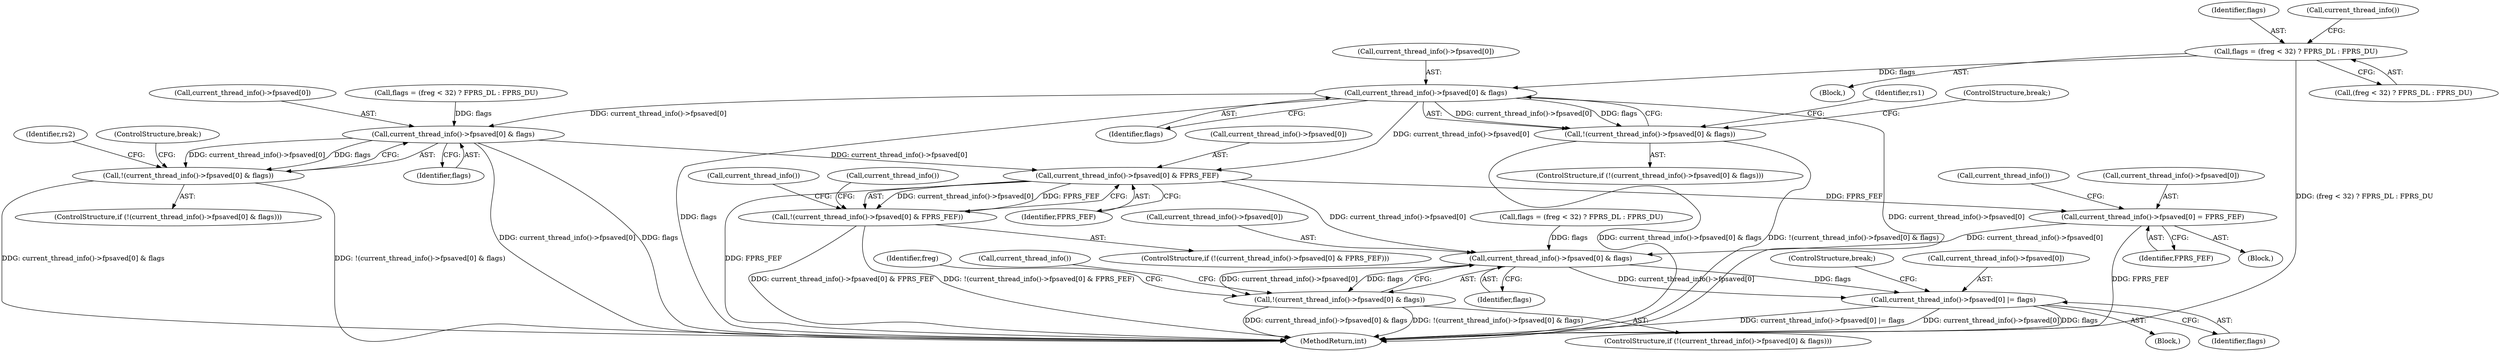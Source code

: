 digraph "0_linux_a8b0ca17b80e92faab46ee7179ba9e99ccb61233_42@API" {
"1001113" [label="(Call,current_thread_info()->fpsaved[0] & flags)"];
"1001103" [label="(Call,flags = (freg < 32) ? FPRS_DL : FPRS_DU)"];
"1001112" [label="(Call,!(current_thread_info()->fpsaved[0] & flags))"];
"1001208" [label="(Call,current_thread_info()->fpsaved[0] & flags)"];
"1001207" [label="(Call,!(current_thread_info()->fpsaved[0] & flags))"];
"1001307" [label="(Call,current_thread_info()->fpsaved[0] & FPRS_FEF)"];
"1001306" [label="(Call,!(current_thread_info()->fpsaved[0] & FPRS_FEF))"];
"1001315" [label="(Call,current_thread_info()->fpsaved[0] = FPRS_FEF)"];
"1001331" [label="(Call,current_thread_info()->fpsaved[0] & flags)"];
"1001330" [label="(Call,!(current_thread_info()->fpsaved[0] & flags))"];
"1001364" [label="(Call,current_thread_info()->fpsaved[0] |= flags)"];
"1001207" [label="(Call,!(current_thread_info()->fpsaved[0] & flags))"];
"1001316" [label="(Call,current_thread_info()->fpsaved[0])"];
"1001206" [label="(ControlStructure,if (!(current_thread_info()->fpsaved[0] & flags)))"];
"1001364" [label="(Call,current_thread_info()->fpsaved[0] |= flags)"];
"1001111" [label="(ControlStructure,if (!(current_thread_info()->fpsaved[0] & flags)))"];
"1001126" [label="(ControlStructure,break;)"];
"1001341" [label="(Identifier,freg)"];
"1001894" [label="(MethodReturn,int)"];
"1001214" [label="(Identifier,flags)"];
"1001318" [label="(Call,current_thread_info())"];
"1001330" [label="(Call,!(current_thread_info()->fpsaved[0] & flags))"];
"1001315" [label="(Call,current_thread_info()->fpsaved[0] = FPRS_FEF)"];
"1001325" [label="(Call,current_thread_info())"];
"1001321" [label="(Identifier,FPRS_FEF)"];
"1001337" [label="(Identifier,flags)"];
"1001063" [label="(Block,)"];
"1001209" [label="(Call,current_thread_info()->fpsaved[0])"];
"1001314" [label="(Block,)"];
"1001308" [label="(Call,current_thread_info()->fpsaved[0])"];
"1001119" [label="(Identifier,flags)"];
"1001121" [label="(Identifier,rs1)"];
"1001104" [label="(Identifier,flags)"];
"1001198" [label="(Call,flags = (freg < 32) ? FPRS_DL : FPRS_DU)"];
"1001329" [label="(ControlStructure,if (!(current_thread_info()->fpsaved[0] & flags)))"];
"1001334" [label="(Call,current_thread_info())"];
"1001208" [label="(Call,current_thread_info()->fpsaved[0] & flags)"];
"1001257" [label="(Block,)"];
"1001307" [label="(Call,current_thread_info()->fpsaved[0] & FPRS_FEF)"];
"1001297" [label="(Call,flags = (freg < 32) ? FPRS_DL : FPRS_DU)"];
"1001103" [label="(Call,flags = (freg < 32) ? FPRS_DL : FPRS_DU)"];
"1001216" [label="(Identifier,rs2)"];
"1001332" [label="(Call,current_thread_info()->fpsaved[0])"];
"1001114" [label="(Call,current_thread_info()->fpsaved[0])"];
"1001367" [label="(Call,current_thread_info())"];
"1001313" [label="(Identifier,FPRS_FEF)"];
"1001105" [label="(Call,(freg < 32) ? FPRS_DL : FPRS_DU)"];
"1001116" [label="(Call,current_thread_info())"];
"1001306" [label="(Call,!(current_thread_info()->fpsaved[0] & FPRS_FEF))"];
"1001112" [label="(Call,!(current_thread_info()->fpsaved[0] & flags))"];
"1001371" [label="(ControlStructure,break;)"];
"1001305" [label="(ControlStructure,if (!(current_thread_info()->fpsaved[0] & FPRS_FEF)))"];
"1001113" [label="(Call,current_thread_info()->fpsaved[0] & flags)"];
"1001365" [label="(Call,current_thread_info()->fpsaved[0])"];
"1001370" [label="(Identifier,flags)"];
"1001331" [label="(Call,current_thread_info()->fpsaved[0] & flags)"];
"1001221" [label="(ControlStructure,break;)"];
"1001113" -> "1001112"  [label="AST: "];
"1001113" -> "1001119"  [label="CFG: "];
"1001114" -> "1001113"  [label="AST: "];
"1001119" -> "1001113"  [label="AST: "];
"1001112" -> "1001113"  [label="CFG: "];
"1001113" -> "1001894"  [label="DDG: current_thread_info()->fpsaved[0]"];
"1001113" -> "1001894"  [label="DDG: flags"];
"1001113" -> "1001112"  [label="DDG: current_thread_info()->fpsaved[0]"];
"1001113" -> "1001112"  [label="DDG: flags"];
"1001103" -> "1001113"  [label="DDG: flags"];
"1001113" -> "1001208"  [label="DDG: current_thread_info()->fpsaved[0]"];
"1001113" -> "1001307"  [label="DDG: current_thread_info()->fpsaved[0]"];
"1001103" -> "1001063"  [label="AST: "];
"1001103" -> "1001105"  [label="CFG: "];
"1001104" -> "1001103"  [label="AST: "];
"1001105" -> "1001103"  [label="AST: "];
"1001116" -> "1001103"  [label="CFG: "];
"1001103" -> "1001894"  [label="DDG: (freg < 32) ? FPRS_DL : FPRS_DU"];
"1001112" -> "1001111"  [label="AST: "];
"1001121" -> "1001112"  [label="CFG: "];
"1001126" -> "1001112"  [label="CFG: "];
"1001112" -> "1001894"  [label="DDG: current_thread_info()->fpsaved[0] & flags"];
"1001112" -> "1001894"  [label="DDG: !(current_thread_info()->fpsaved[0] & flags)"];
"1001208" -> "1001207"  [label="AST: "];
"1001208" -> "1001214"  [label="CFG: "];
"1001209" -> "1001208"  [label="AST: "];
"1001214" -> "1001208"  [label="AST: "];
"1001207" -> "1001208"  [label="CFG: "];
"1001208" -> "1001894"  [label="DDG: current_thread_info()->fpsaved[0]"];
"1001208" -> "1001894"  [label="DDG: flags"];
"1001208" -> "1001207"  [label="DDG: current_thread_info()->fpsaved[0]"];
"1001208" -> "1001207"  [label="DDG: flags"];
"1001198" -> "1001208"  [label="DDG: flags"];
"1001208" -> "1001307"  [label="DDG: current_thread_info()->fpsaved[0]"];
"1001207" -> "1001206"  [label="AST: "];
"1001216" -> "1001207"  [label="CFG: "];
"1001221" -> "1001207"  [label="CFG: "];
"1001207" -> "1001894"  [label="DDG: current_thread_info()->fpsaved[0] & flags"];
"1001207" -> "1001894"  [label="DDG: !(current_thread_info()->fpsaved[0] & flags)"];
"1001307" -> "1001306"  [label="AST: "];
"1001307" -> "1001313"  [label="CFG: "];
"1001308" -> "1001307"  [label="AST: "];
"1001313" -> "1001307"  [label="AST: "];
"1001306" -> "1001307"  [label="CFG: "];
"1001307" -> "1001894"  [label="DDG: FPRS_FEF"];
"1001307" -> "1001306"  [label="DDG: current_thread_info()->fpsaved[0]"];
"1001307" -> "1001306"  [label="DDG: FPRS_FEF"];
"1001307" -> "1001315"  [label="DDG: FPRS_FEF"];
"1001307" -> "1001331"  [label="DDG: current_thread_info()->fpsaved[0]"];
"1001306" -> "1001305"  [label="AST: "];
"1001318" -> "1001306"  [label="CFG: "];
"1001334" -> "1001306"  [label="CFG: "];
"1001306" -> "1001894"  [label="DDG: current_thread_info()->fpsaved[0] & FPRS_FEF"];
"1001306" -> "1001894"  [label="DDG: !(current_thread_info()->fpsaved[0] & FPRS_FEF)"];
"1001315" -> "1001314"  [label="AST: "];
"1001315" -> "1001321"  [label="CFG: "];
"1001316" -> "1001315"  [label="AST: "];
"1001321" -> "1001315"  [label="AST: "];
"1001325" -> "1001315"  [label="CFG: "];
"1001315" -> "1001894"  [label="DDG: FPRS_FEF"];
"1001315" -> "1001331"  [label="DDG: current_thread_info()->fpsaved[0]"];
"1001331" -> "1001330"  [label="AST: "];
"1001331" -> "1001337"  [label="CFG: "];
"1001332" -> "1001331"  [label="AST: "];
"1001337" -> "1001331"  [label="AST: "];
"1001330" -> "1001331"  [label="CFG: "];
"1001331" -> "1001330"  [label="DDG: current_thread_info()->fpsaved[0]"];
"1001331" -> "1001330"  [label="DDG: flags"];
"1001297" -> "1001331"  [label="DDG: flags"];
"1001331" -> "1001364"  [label="DDG: current_thread_info()->fpsaved[0]"];
"1001331" -> "1001364"  [label="DDG: flags"];
"1001330" -> "1001329"  [label="AST: "];
"1001341" -> "1001330"  [label="CFG: "];
"1001367" -> "1001330"  [label="CFG: "];
"1001330" -> "1001894"  [label="DDG: !(current_thread_info()->fpsaved[0] & flags)"];
"1001330" -> "1001894"  [label="DDG: current_thread_info()->fpsaved[0] & flags"];
"1001364" -> "1001257"  [label="AST: "];
"1001364" -> "1001370"  [label="CFG: "];
"1001365" -> "1001364"  [label="AST: "];
"1001370" -> "1001364"  [label="AST: "];
"1001371" -> "1001364"  [label="CFG: "];
"1001364" -> "1001894"  [label="DDG: current_thread_info()->fpsaved[0] |= flags"];
"1001364" -> "1001894"  [label="DDG: current_thread_info()->fpsaved[0]"];
"1001364" -> "1001894"  [label="DDG: flags"];
}
